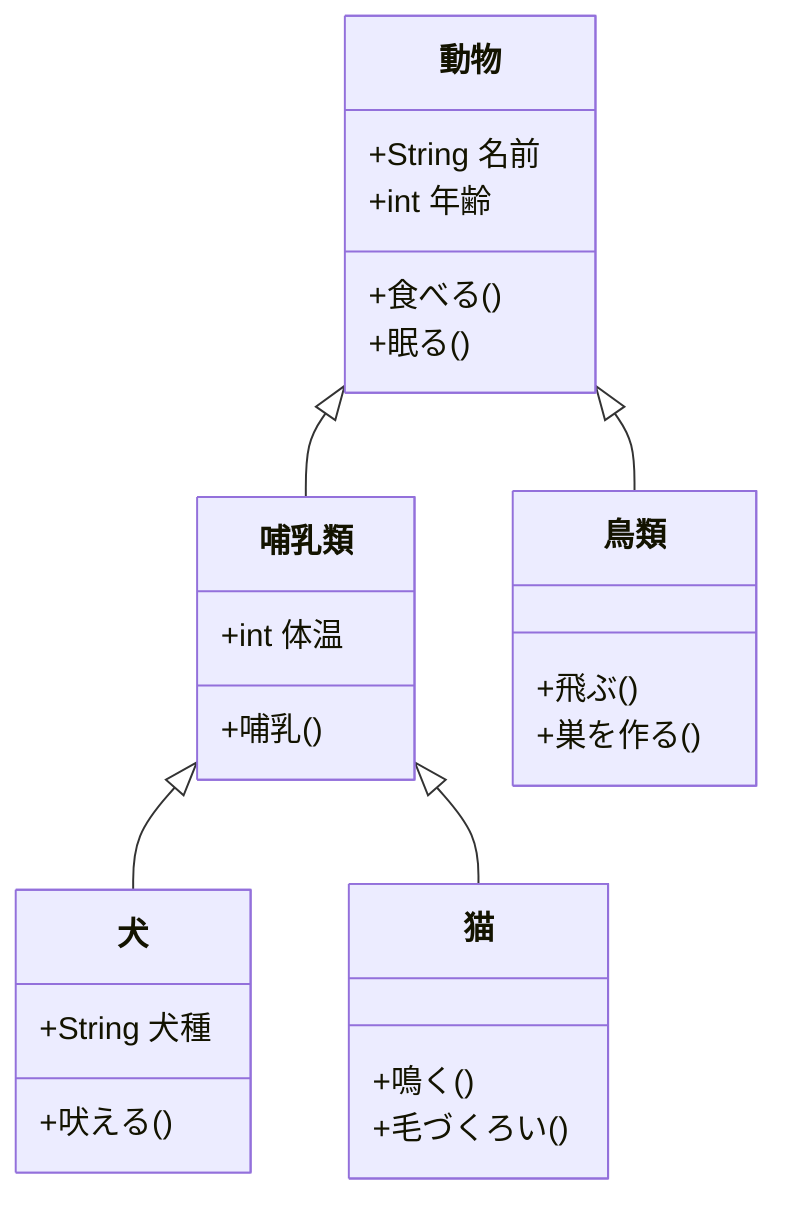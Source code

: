 classDiagram
    class 動物 {
        +String 名前
        +int 年齢
        +食べる()
        +眠る()
    }
    
    class 哺乳類 {
        +int 体温
        +哺乳()
    }
    
    class 鳥類 {
        +飛ぶ()
        +巣を作る()
    }
    
    class 犬 {
        +String 犬種
        +吠える()
    }
    
    class 猫 {
        +鳴く()
        +毛づくろい()
    }
    
    動物 <|-- 哺乳類
    動物 <|-- 鳥類
    哺乳類 <|-- 犬
    哺乳類 <|-- 猫